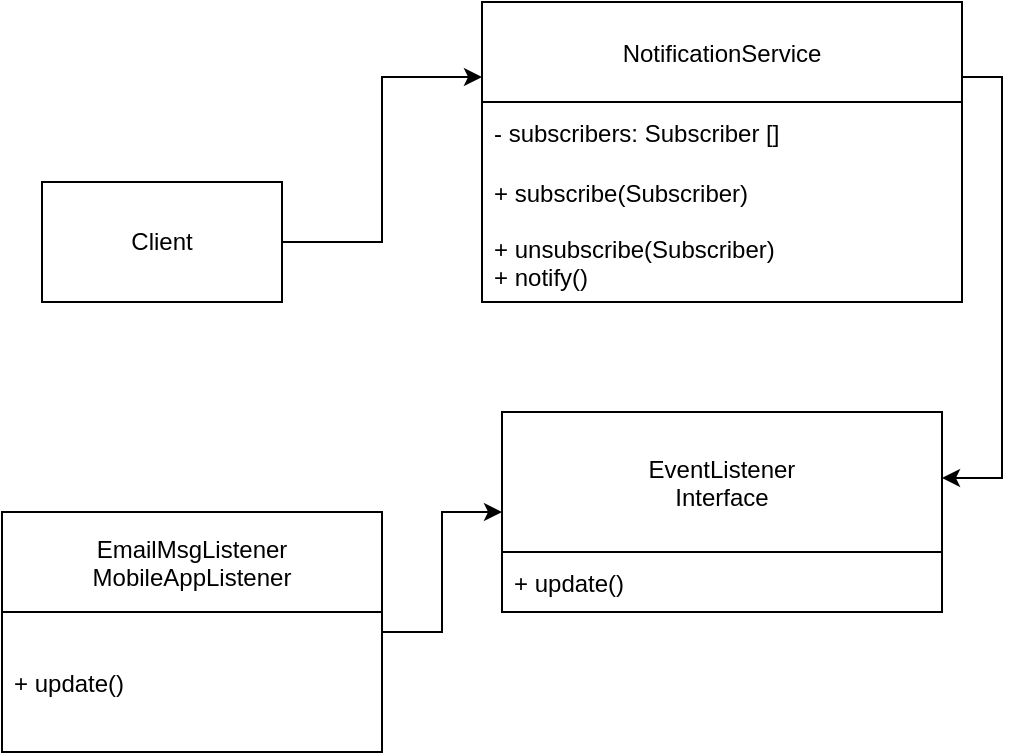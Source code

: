 <mxfile version="20.4.1" type="device"><diagram id="0Z-NiUCXB2wLU85PJbcs" name="Página-1"><mxGraphModel dx="1422" dy="794" grid="1" gridSize="10" guides="1" tooltips="1" connect="1" arrows="1" fold="1" page="1" pageScale="1" pageWidth="827" pageHeight="1169" math="0" shadow="0"><root><mxCell id="0"/><mxCell id="1" parent="0"/><mxCell id="1swBeTrDHnOL4vDtOyHy-20" style="edgeStyle=orthogonalEdgeStyle;rounded=0;orthogonalLoop=1;jettySize=auto;html=1;entryX=0;entryY=0.25;entryDx=0;entryDy=0;" edge="1" parent="1" source="1swBeTrDHnOL4vDtOyHy-3" target="1swBeTrDHnOL4vDtOyHy-4"><mxGeometry relative="1" as="geometry"><mxPoint x="270" y="310" as="targetPoint"/></mxGeometry></mxCell><mxCell id="1swBeTrDHnOL4vDtOyHy-3" value="Client&lt;br&gt;" style="rounded=0;whiteSpace=wrap;html=1;" vertex="1" parent="1"><mxGeometry x="50" y="420" width="120" height="60" as="geometry"/></mxCell><mxCell id="1swBeTrDHnOL4vDtOyHy-25" style="edgeStyle=orthogonalEdgeStyle;rounded=0;orthogonalLoop=1;jettySize=auto;html=1;exitX=1;exitY=0.25;exitDx=0;exitDy=0;entryX=1;entryY=0.33;entryDx=0;entryDy=0;entryPerimeter=0;" edge="1" parent="1" source="1swBeTrDHnOL4vDtOyHy-4" target="1swBeTrDHnOL4vDtOyHy-8"><mxGeometry relative="1" as="geometry"/></mxCell><mxCell id="1swBeTrDHnOL4vDtOyHy-4" value="NotificationService" style="swimlane;fontStyle=0;childLayout=stackLayout;horizontal=1;startSize=50;horizontalStack=0;resizeParent=1;resizeParentMax=0;resizeLast=0;collapsible=1;marginBottom=0;" vertex="1" parent="1"><mxGeometry x="270" y="330" width="240" height="150" as="geometry"/></mxCell><mxCell id="1swBeTrDHnOL4vDtOyHy-5" value="- subscribers: Subscriber []" style="text;strokeColor=none;fillColor=none;align=left;verticalAlign=middle;spacingLeft=4;spacingRight=4;overflow=hidden;points=[[0,0.5],[1,0.5]];portConstraint=eastwest;rotatable=0;" vertex="1" parent="1swBeTrDHnOL4vDtOyHy-4"><mxGeometry y="50" width="240" height="30" as="geometry"/></mxCell><mxCell id="1swBeTrDHnOL4vDtOyHy-6" value="+ subscribe(Subscriber)" style="text;strokeColor=none;fillColor=none;align=left;verticalAlign=middle;spacingLeft=4;spacingRight=4;overflow=hidden;points=[[0,0.5],[1,0.5]];portConstraint=eastwest;rotatable=0;" vertex="1" parent="1swBeTrDHnOL4vDtOyHy-4"><mxGeometry y="80" width="240" height="30" as="geometry"/></mxCell><mxCell id="1swBeTrDHnOL4vDtOyHy-7" value="+ unsubscribe(Subscriber)&#10;+ notify()" style="text;strokeColor=none;fillColor=none;align=left;verticalAlign=middle;spacingLeft=4;spacingRight=4;overflow=hidden;points=[[0,0.5],[1,0.5]];portConstraint=eastwest;rotatable=0;" vertex="1" parent="1swBeTrDHnOL4vDtOyHy-4"><mxGeometry y="110" width="240" height="40" as="geometry"/></mxCell><mxCell id="1swBeTrDHnOL4vDtOyHy-8" value="EventListener&#10;Interface" style="swimlane;fontStyle=0;childLayout=stackLayout;horizontal=1;startSize=70;horizontalStack=0;resizeParent=1;resizeParentMax=0;resizeLast=0;collapsible=1;marginBottom=0;" vertex="1" parent="1"><mxGeometry x="280" y="535" width="220" height="100" as="geometry"><mxRectangle x="390" y="270" width="120" height="60" as="alternateBounds"/></mxGeometry></mxCell><mxCell id="1swBeTrDHnOL4vDtOyHy-9" value="+ update()" style="text;strokeColor=none;fillColor=none;align=left;verticalAlign=middle;spacingLeft=4;spacingRight=4;overflow=hidden;points=[[0,0.5],[1,0.5]];portConstraint=eastwest;rotatable=0;" vertex="1" parent="1swBeTrDHnOL4vDtOyHy-8"><mxGeometry y="70" width="220" height="30" as="geometry"/></mxCell><mxCell id="1swBeTrDHnOL4vDtOyHy-24" style="edgeStyle=orthogonalEdgeStyle;rounded=0;orthogonalLoop=1;jettySize=auto;html=1;entryX=0;entryY=0.5;entryDx=0;entryDy=0;" edge="1" parent="1" source="1swBeTrDHnOL4vDtOyHy-12" target="1swBeTrDHnOL4vDtOyHy-8"><mxGeometry relative="1" as="geometry"/></mxCell><mxCell id="1swBeTrDHnOL4vDtOyHy-12" value="EmailMsgListener&#10;MobileAppListener" style="swimlane;fontStyle=0;childLayout=stackLayout;horizontal=1;startSize=50;horizontalStack=0;resizeParent=1;resizeParentMax=0;resizeLast=0;collapsible=1;marginBottom=0;" vertex="1" parent="1"><mxGeometry x="30" y="585" width="190" height="120" as="geometry"/></mxCell><mxCell id="1swBeTrDHnOL4vDtOyHy-13" value="+ update()" style="text;strokeColor=none;fillColor=none;align=left;verticalAlign=middle;spacingLeft=4;spacingRight=4;overflow=hidden;points=[[0,0.5],[1,0.5]];portConstraint=eastwest;rotatable=0;" vertex="1" parent="1swBeTrDHnOL4vDtOyHy-12"><mxGeometry y="50" width="190" height="70" as="geometry"/></mxCell></root></mxGraphModel></diagram></mxfile>